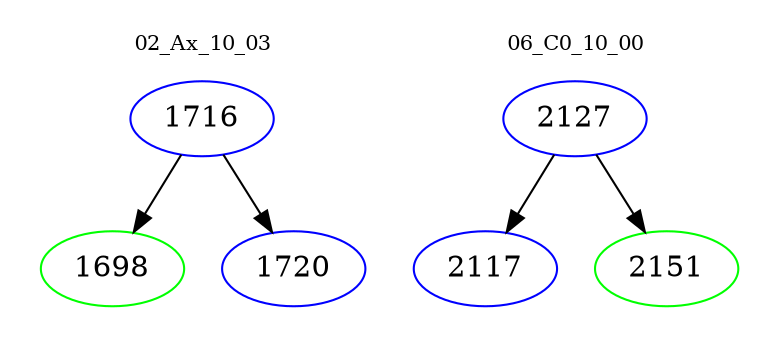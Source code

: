 digraph{
subgraph cluster_0 {
color = white
label = "02_Ax_10_03";
fontsize=10;
T0_1716 [label="1716", color="blue"]
T0_1716 -> T0_1698 [color="black"]
T0_1698 [label="1698", color="green"]
T0_1716 -> T0_1720 [color="black"]
T0_1720 [label="1720", color="blue"]
}
subgraph cluster_1 {
color = white
label = "06_C0_10_00";
fontsize=10;
T1_2127 [label="2127", color="blue"]
T1_2127 -> T1_2117 [color="black"]
T1_2117 [label="2117", color="blue"]
T1_2127 -> T1_2151 [color="black"]
T1_2151 [label="2151", color="green"]
}
}
